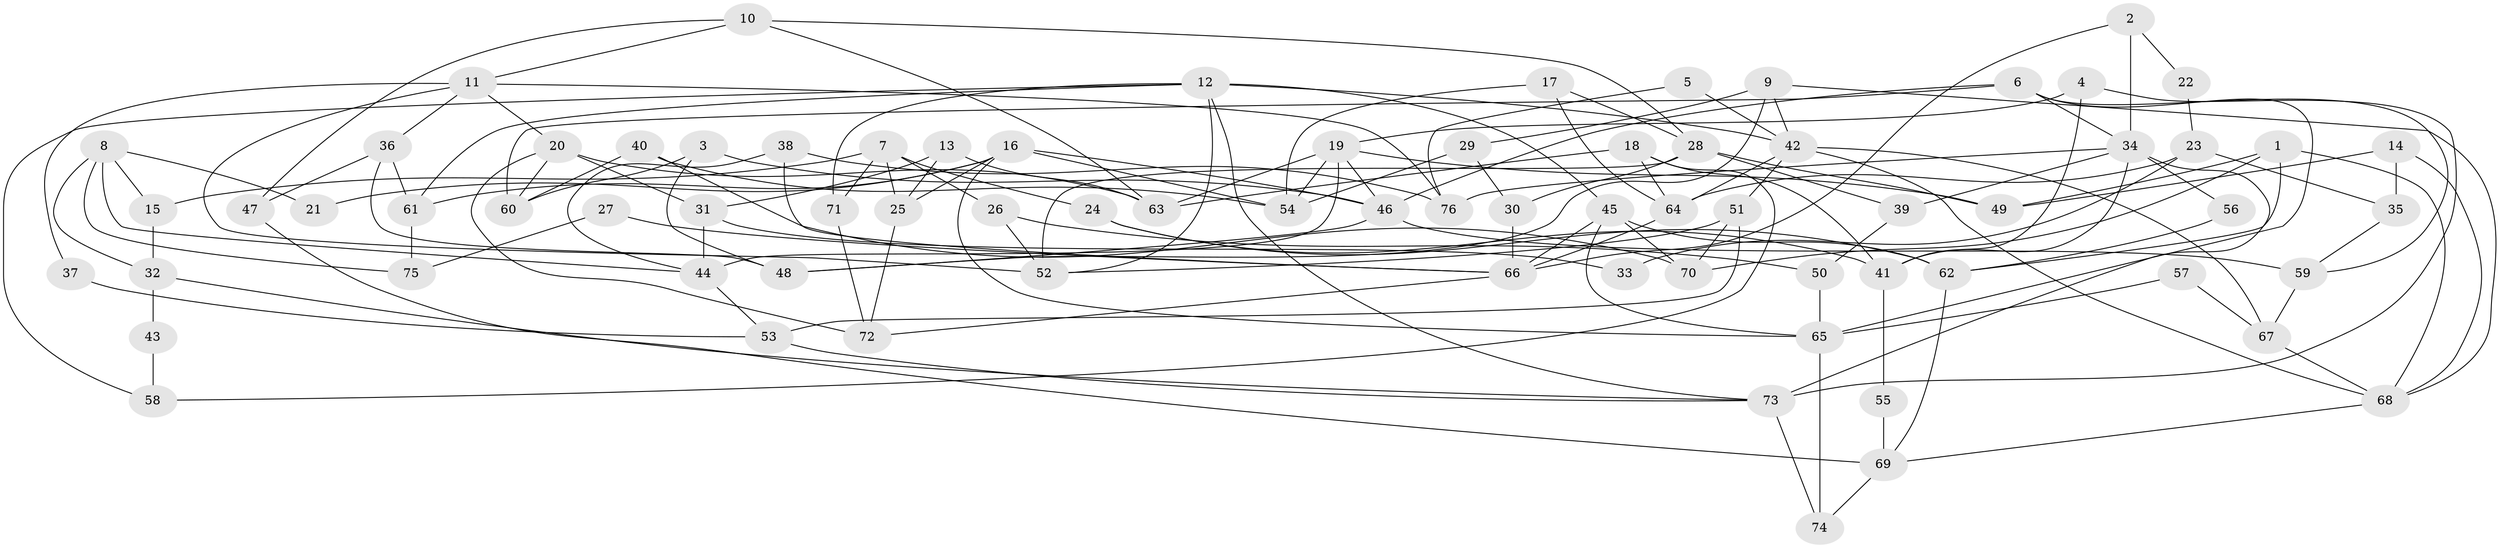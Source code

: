 // Generated by graph-tools (version 1.1) at 2025/02/03/09/25 03:02:00]
// undirected, 76 vertices, 152 edges
graph export_dot {
graph [start="1"]
  node [color=gray90,style=filled];
  1;
  2;
  3;
  4;
  5;
  6;
  7;
  8;
  9;
  10;
  11;
  12;
  13;
  14;
  15;
  16;
  17;
  18;
  19;
  20;
  21;
  22;
  23;
  24;
  25;
  26;
  27;
  28;
  29;
  30;
  31;
  32;
  33;
  34;
  35;
  36;
  37;
  38;
  39;
  40;
  41;
  42;
  43;
  44;
  45;
  46;
  47;
  48;
  49;
  50;
  51;
  52;
  53;
  54;
  55;
  56;
  57;
  58;
  59;
  60;
  61;
  62;
  63;
  64;
  65;
  66;
  67;
  68;
  69;
  70;
  71;
  72;
  73;
  74;
  75;
  76;
  1 -- 68;
  1 -- 62;
  1 -- 49;
  1 -- 70;
  2 -- 34;
  2 -- 66;
  2 -- 22;
  3 -- 46;
  3 -- 60;
  3 -- 48;
  4 -- 19;
  4 -- 73;
  4 -- 41;
  5 -- 76;
  5 -- 42;
  6 -- 60;
  6 -- 46;
  6 -- 34;
  6 -- 59;
  6 -- 65;
  7 -- 71;
  7 -- 24;
  7 -- 15;
  7 -- 25;
  7 -- 26;
  8 -- 44;
  8 -- 15;
  8 -- 21;
  8 -- 32;
  8 -- 75;
  9 -- 48;
  9 -- 42;
  9 -- 29;
  9 -- 68;
  10 -- 47;
  10 -- 28;
  10 -- 11;
  10 -- 63;
  11 -- 76;
  11 -- 20;
  11 -- 36;
  11 -- 37;
  11 -- 52;
  12 -- 45;
  12 -- 61;
  12 -- 42;
  12 -- 52;
  12 -- 58;
  12 -- 71;
  12 -- 73;
  13 -- 25;
  13 -- 63;
  13 -- 31;
  14 -- 68;
  14 -- 49;
  14 -- 35;
  15 -- 32;
  16 -- 65;
  16 -- 54;
  16 -- 21;
  16 -- 25;
  16 -- 46;
  16 -- 61;
  17 -- 28;
  17 -- 64;
  17 -- 54;
  18 -- 41;
  18 -- 64;
  18 -- 58;
  18 -- 63;
  19 -- 49;
  19 -- 63;
  19 -- 44;
  19 -- 46;
  19 -- 54;
  20 -- 63;
  20 -- 31;
  20 -- 60;
  20 -- 72;
  22 -- 23;
  23 -- 35;
  23 -- 64;
  23 -- 33;
  24 -- 41;
  24 -- 62;
  25 -- 72;
  26 -- 52;
  26 -- 50;
  27 -- 75;
  27 -- 66;
  28 -- 52;
  28 -- 30;
  28 -- 39;
  28 -- 49;
  29 -- 54;
  29 -- 30;
  30 -- 66;
  31 -- 33;
  31 -- 44;
  32 -- 73;
  32 -- 43;
  34 -- 73;
  34 -- 39;
  34 -- 41;
  34 -- 56;
  34 -- 76;
  35 -- 59;
  36 -- 48;
  36 -- 47;
  36 -- 61;
  37 -- 53;
  38 -- 66;
  38 -- 44;
  38 -- 76;
  39 -- 50;
  40 -- 54;
  40 -- 70;
  40 -- 60;
  41 -- 55;
  42 -- 68;
  42 -- 51;
  42 -- 64;
  42 -- 67;
  43 -- 58;
  44 -- 53;
  45 -- 65;
  45 -- 70;
  45 -- 62;
  45 -- 66;
  46 -- 48;
  46 -- 59;
  47 -- 69;
  50 -- 65;
  51 -- 52;
  51 -- 53;
  51 -- 70;
  53 -- 73;
  55 -- 69;
  56 -- 62;
  57 -- 65;
  57 -- 67;
  59 -- 67;
  61 -- 75;
  62 -- 69;
  64 -- 66;
  65 -- 74;
  66 -- 72;
  67 -- 68;
  68 -- 69;
  69 -- 74;
  71 -- 72;
  73 -- 74;
}
